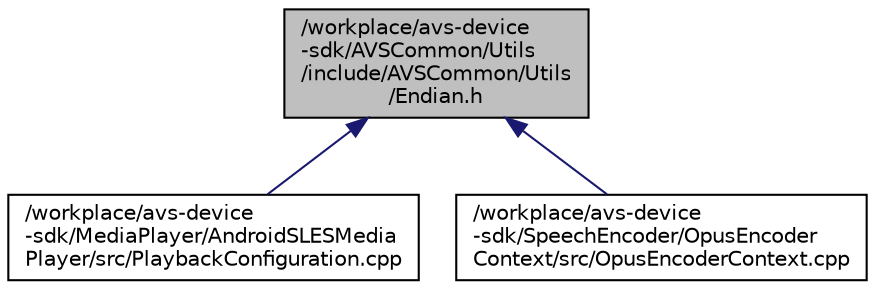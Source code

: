 digraph "/workplace/avs-device-sdk/AVSCommon/Utils/include/AVSCommon/Utils/Endian.h"
{
  edge [fontname="Helvetica",fontsize="10",labelfontname="Helvetica",labelfontsize="10"];
  node [fontname="Helvetica",fontsize="10",shape=record];
  Node1 [label="/workplace/avs-device\l-sdk/AVSCommon/Utils\l/include/AVSCommon/Utils\l/Endian.h",height=0.2,width=0.4,color="black", fillcolor="grey75", style="filled", fontcolor="black"];
  Node1 -> Node2 [dir="back",color="midnightblue",fontsize="10",style="solid",fontname="Helvetica"];
  Node2 [label="/workplace/avs-device\l-sdk/MediaPlayer/AndroidSLESMedia\lPlayer/src/PlaybackConfiguration.cpp",height=0.2,width=0.4,color="black", fillcolor="white", style="filled",URL="$_playback_configuration_8cpp.html"];
  Node1 -> Node3 [dir="back",color="midnightblue",fontsize="10",style="solid",fontname="Helvetica"];
  Node3 [label="/workplace/avs-device\l-sdk/SpeechEncoder/OpusEncoder\lContext/src/OpusEncoderContext.cpp",height=0.2,width=0.4,color="black", fillcolor="white", style="filled",URL="$_opus_encoder_context_8cpp.html"];
}
